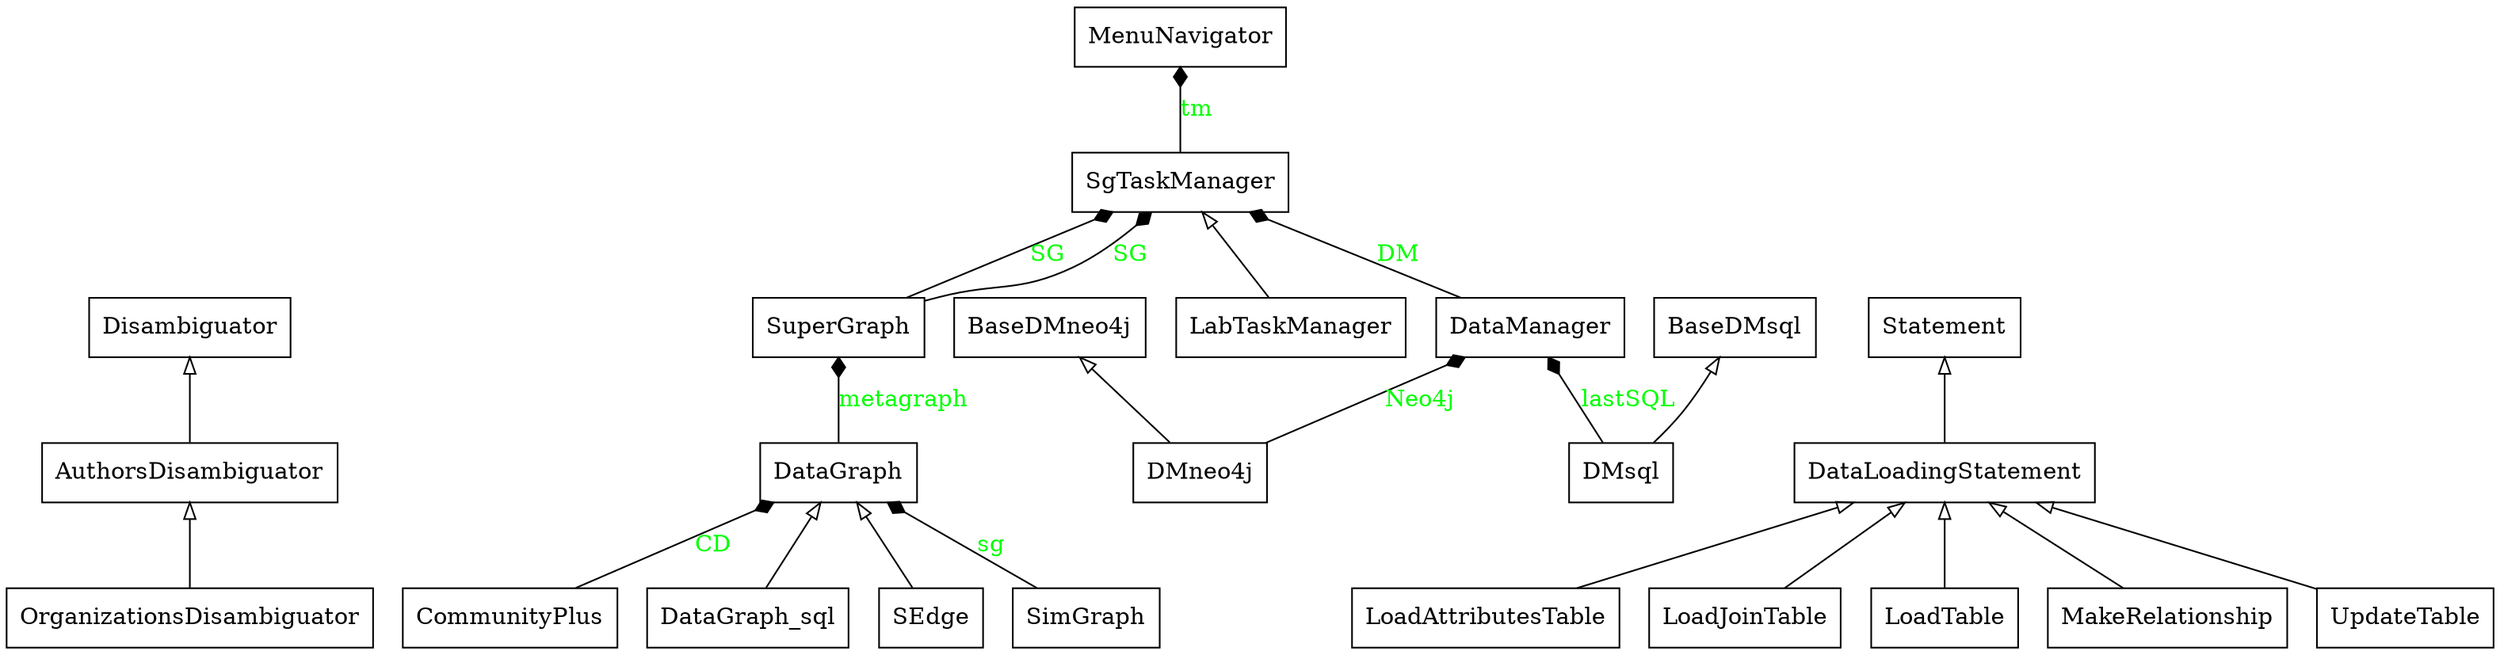digraph "classes" {
charset="utf-8"
rankdir=BT
"0" [label="AuthorsDisambiguator", shape="record"];
"1" [label="BaseDMneo4j", shape="record"];
"2" [label="BaseDMsql", shape="record"];
"3" [label="CommunityPlus", shape="record"];
"4" [label="DMneo4j", shape="record"];
"5" [label="DMsql", shape="record"];
"6" [label="DataGraph", shape="record"];
"7" [label="DataGraph_sql", shape="record"];
"8" [label="DataLoadingStatement", shape="record"];
"9" [label="DataManager", shape="record"];
"10" [label="Disambiguator", shape="record"];
"11" [label="LabTaskManager", shape="record"];
"12" [label="LoadAttributesTable", shape="record"];
"13" [label="LoadJoinTable", shape="record"];
"14" [label="LoadTable", shape="record"];
"15" [label="MakeRelationship", shape="record"];
"16" [label="MenuNavigator", shape="record"];
"17" [label="OrganizationsDisambiguator", shape="record"];
"18" [label="SEdge", shape="record"];
"19" [label="SgTaskManager", shape="record"];
"20" [label="SimGraph", shape="record"];
"21" [label="Statement", shape="record"];
"22" [label="SuperGraph", shape="record"];
"23" [label="UpdateTable", shape="record"];
"0" -> "10" [arrowhead="empty", arrowtail="none"];
"4" -> "1" [arrowhead="empty", arrowtail="none"];
"5" -> "2" [arrowhead="empty", arrowtail="none"];
"7" -> "6" [arrowhead="empty", arrowtail="none"];
"8" -> "21" [arrowhead="empty", arrowtail="none"];
"11" -> "19" [arrowhead="empty", arrowtail="none"];
"12" -> "8" [arrowhead="empty", arrowtail="none"];
"13" -> "8" [arrowhead="empty", arrowtail="none"];
"14" -> "8" [arrowhead="empty", arrowtail="none"];
"15" -> "8" [arrowhead="empty", arrowtail="none"];
"17" -> "0" [arrowhead="empty", arrowtail="none"];
"18" -> "6" [arrowhead="empty", arrowtail="none"];
"23" -> "8" [arrowhead="empty", arrowtail="none"];
"3" -> "6" [arrowhead="diamond", arrowtail="none", fontcolor="green", label="CD", style="solid"];
"4" -> "9" [arrowhead="diamond", arrowtail="none", fontcolor="green", label="Neo4j", style="solid"];
"5" -> "9" [arrowhead="diamond", arrowtail="none", fontcolor="green", label="lastSQL", style="solid"];
"6" -> "22" [arrowhead="diamond", arrowtail="none", fontcolor="green", label="metagraph", style="solid"];
"9" -> "19" [arrowhead="diamond", arrowtail="none", fontcolor="green", label="DM", style="solid"];
"19" -> "16" [arrowhead="diamond", arrowtail="none", fontcolor="green", label="tm", style="solid"];
"20" -> "6" [arrowhead="diamond", arrowtail="none", fontcolor="green", label="sg", style="solid"];
"22" -> "19" [arrowhead="diamond", arrowtail="none", fontcolor="green", label="SG", style="solid"];
"22" -> "19" [arrowhead="diamond", arrowtail="none", fontcolor="green", label="SG", style="solid"];
}
